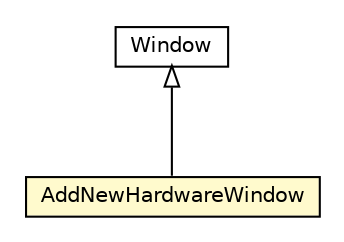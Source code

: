 #!/usr/local/bin/dot
#
# Class diagram 
# Generated by UMLGraph version R5_6-24-gf6e263 (http://www.umlgraph.org/)
#

digraph G {
	edge [fontname="Helvetica",fontsize=10,labelfontname="Helvetica",labelfontsize=10];
	node [fontname="Helvetica",fontsize=10,shape=plaintext];
	nodesep=0.25;
	ranksep=0.5;
	// org.universAAL.tools.ucc.windows.AddNewHardwareWindow
	c32305 [label=<<table title="org.universAAL.tools.ucc.windows.AddNewHardwareWindow" border="0" cellborder="1" cellspacing="0" cellpadding="2" port="p" bgcolor="lemonChiffon" href="./AddNewHardwareWindow.html">
		<tr><td><table border="0" cellspacing="0" cellpadding="1">
<tr><td align="center" balign="center"> AddNewHardwareWindow </td></tr>
		</table></td></tr>
		</table>>, URL="./AddNewHardwareWindow.html", fontname="Helvetica", fontcolor="black", fontsize=10.0];
	//org.universAAL.tools.ucc.windows.AddNewHardwareWindow extends com.vaadin.ui.Window
	c32311:p -> c32305:p [dir=back,arrowtail=empty];
	// com.vaadin.ui.Window
	c32311 [label=<<table title="com.vaadin.ui.Window" border="0" cellborder="1" cellspacing="0" cellpadding="2" port="p" href="http://java.sun.com/j2se/1.4.2/docs/api/com/vaadin/ui/Window.html">
		<tr><td><table border="0" cellspacing="0" cellpadding="1">
<tr><td align="center" balign="center"> Window </td></tr>
		</table></td></tr>
		</table>>, URL="http://java.sun.com/j2se/1.4.2/docs/api/com/vaadin/ui/Window.html", fontname="Helvetica", fontcolor="black", fontsize=10.0];
}

